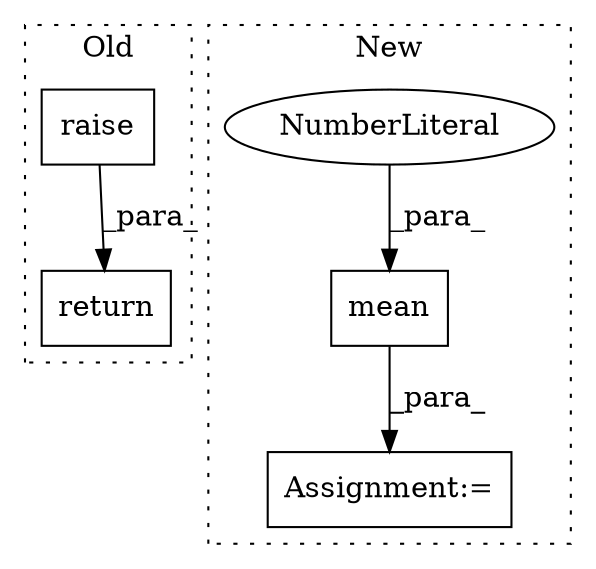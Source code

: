 digraph G {
subgraph cluster0 {
1 [label="raise" a="32" s="639" l="7" shape="box"];
3 [label="return" a="41" s="632" l="7" shape="box"];
label = "Old";
style="dotted";
}
subgraph cluster1 {
2 [label="mean" a="32" s="1081,1098" l="5,1" shape="box"];
4 [label="NumberLiteral" a="34" s="1097" l="1" shape="ellipse"];
5 [label="Assignment:=" a="7" s="1074" l="1" shape="box"];
label = "New";
style="dotted";
}
1 -> 3 [label="_para_"];
2 -> 5 [label="_para_"];
4 -> 2 [label="_para_"];
}